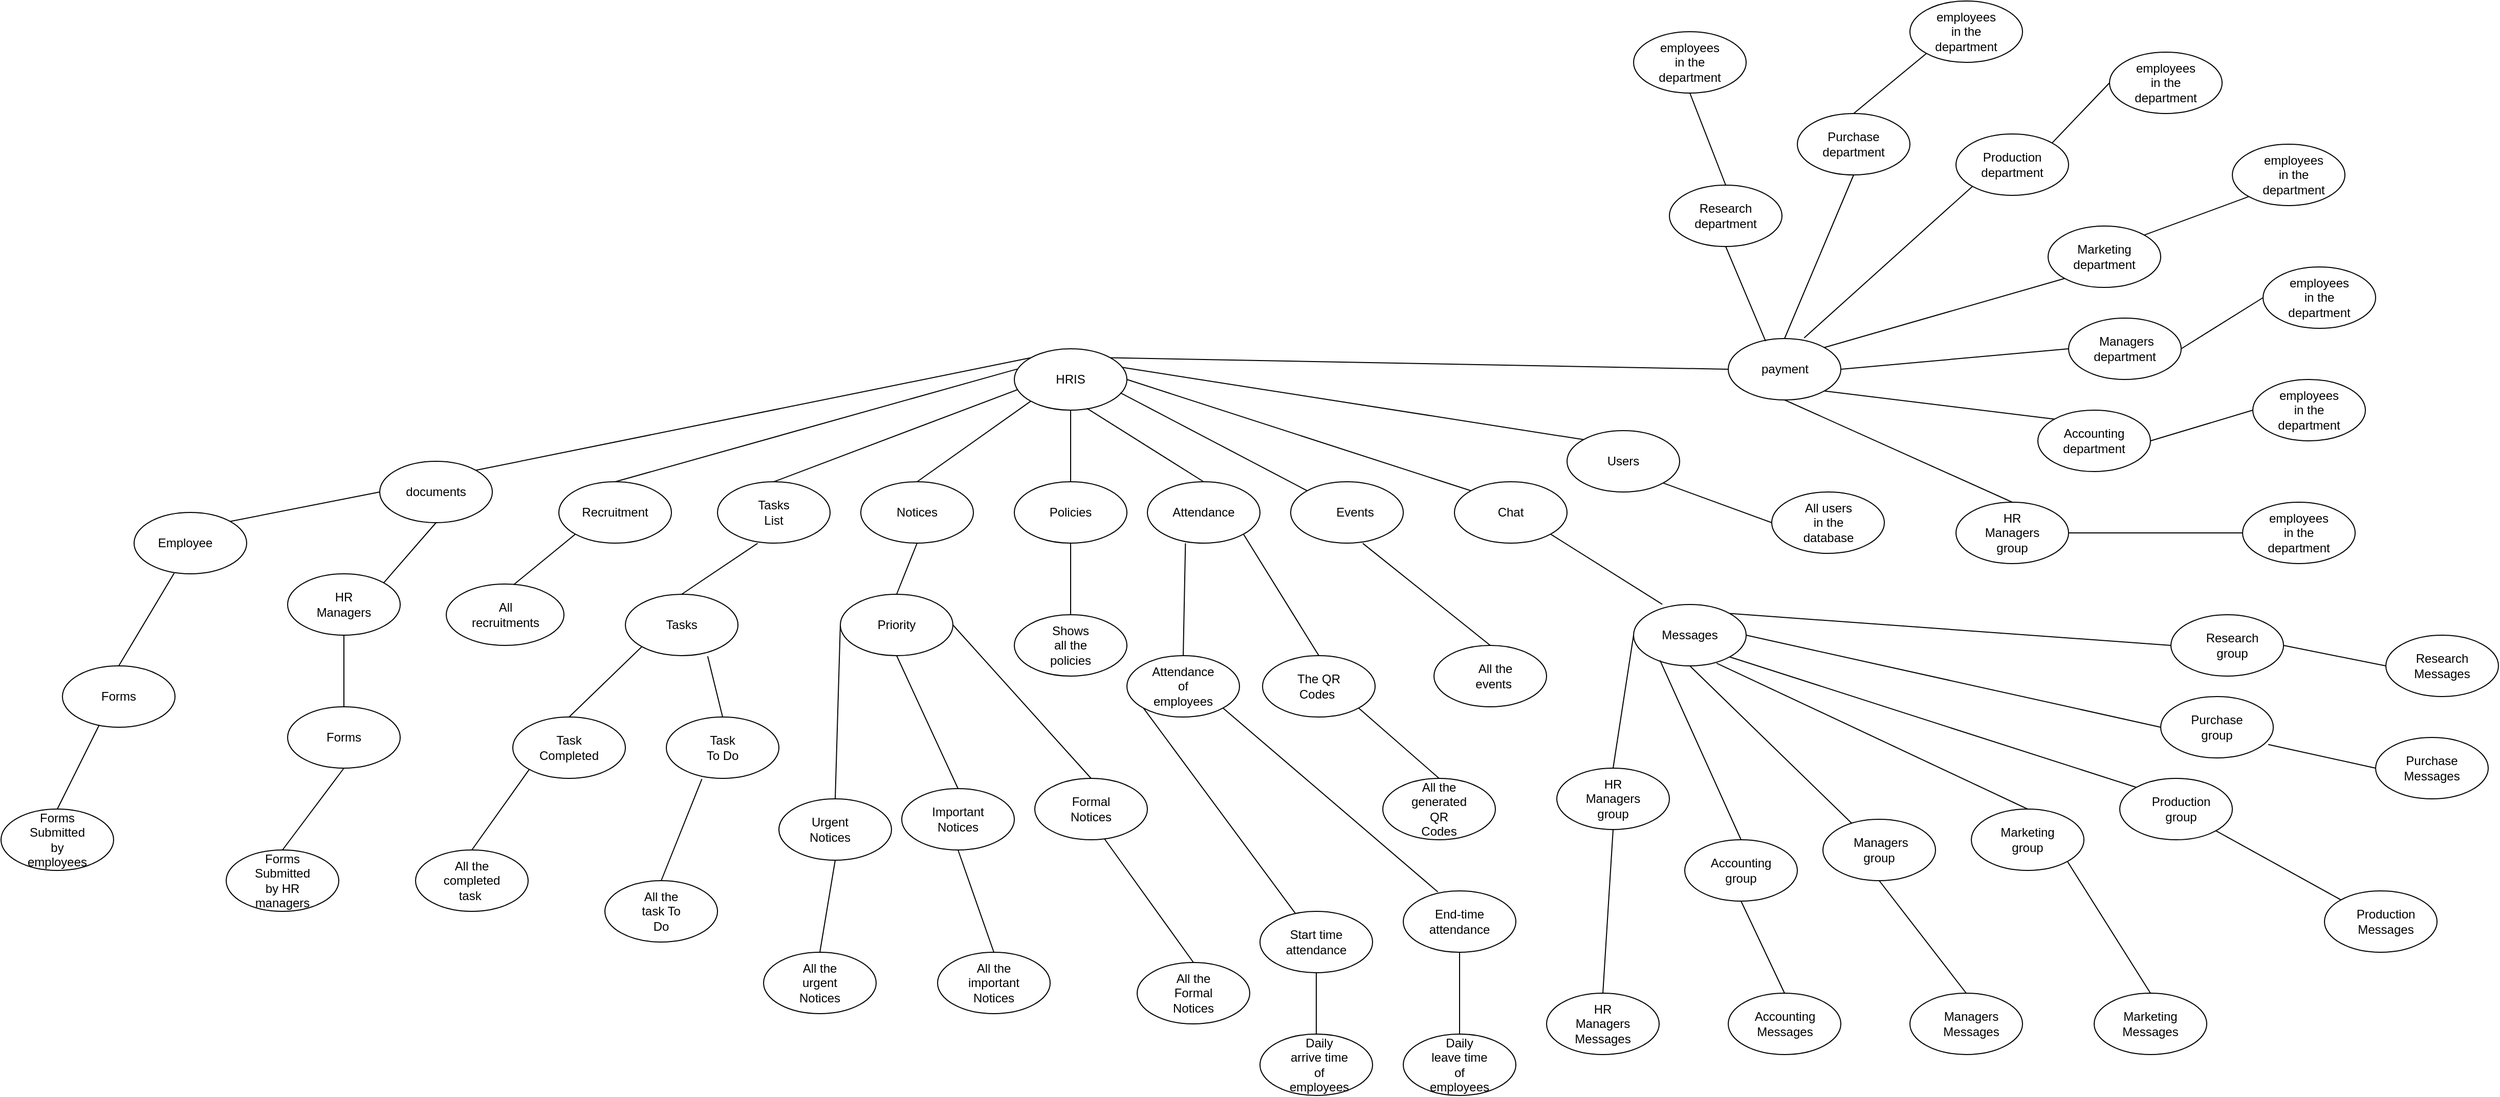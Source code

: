 <mxfile version="13.7.9" type="device"><diagram id="rsgeZepwSjKkVoMUc9hK" name="Page-1"><mxGraphModel dx="1874" dy="1692" grid="1" gridSize="10" guides="1" tooltips="1" connect="1" arrows="1" fold="1" page="1" pageScale="1" pageWidth="850" pageHeight="1100" math="0" shadow="0"><root><mxCell id="0"/><mxCell id="1" parent="0"/><mxCell id="EsVmJe7e0vUF_AnFL-M--7" value="" style="ellipse;whiteSpace=wrap;html=1;" parent="1" vertex="1"><mxGeometry x="400" y="150" width="110" height="60" as="geometry"/></mxCell><mxCell id="EsVmJe7e0vUF_AnFL-M--9" value="HRIS" style="text;html=1;strokeColor=none;fillColor=none;align=center;verticalAlign=middle;whiteSpace=wrap;rounded=0;" parent="1" vertex="1"><mxGeometry x="435" y="170" width="40" height="20" as="geometry"/></mxCell><mxCell id="EsVmJe7e0vUF_AnFL-M--14" value="" style="ellipse;whiteSpace=wrap;html=1;" parent="1" vertex="1"><mxGeometry x="830" y="280" width="110" height="60" as="geometry"/></mxCell><mxCell id="EsVmJe7e0vUF_AnFL-M--16" value="" style="ellipse;whiteSpace=wrap;html=1;" parent="1" vertex="1"><mxGeometry x="530" y="280" width="110" height="60" as="geometry"/></mxCell><mxCell id="EsVmJe7e0vUF_AnFL-M--18" value="" style="ellipse;whiteSpace=wrap;html=1;" parent="1" vertex="1"><mxGeometry x="-220" y="260" width="110" height="60" as="geometry"/></mxCell><mxCell id="EsVmJe7e0vUF_AnFL-M--22" value="Attendance" style="text;html=1;strokeColor=none;fillColor=none;align=center;verticalAlign=middle;whiteSpace=wrap;rounded=0;" parent="1" vertex="1"><mxGeometry x="565" y="300" width="40" height="20" as="geometry"/></mxCell><mxCell id="EsVmJe7e0vUF_AnFL-M--23" value="Chat" style="text;html=1;strokeColor=none;fillColor=none;align=center;verticalAlign=middle;whiteSpace=wrap;rounded=0;" parent="1" vertex="1"><mxGeometry x="865" y="300" width="40" height="20" as="geometry"/></mxCell><mxCell id="EsVmJe7e0vUF_AnFL-M--28" value="" style="ellipse;whiteSpace=wrap;html=1;" parent="1" vertex="1"><mxGeometry x="400" y="280" width="110" height="60" as="geometry"/></mxCell><mxCell id="EsVmJe7e0vUF_AnFL-M--29" value="Policies" style="text;html=1;strokeColor=none;fillColor=none;align=center;verticalAlign=middle;whiteSpace=wrap;rounded=0;" parent="1" vertex="1"><mxGeometry x="435" y="300" width="40" height="20" as="geometry"/></mxCell><mxCell id="EsVmJe7e0vUF_AnFL-M--30" value="" style="ellipse;whiteSpace=wrap;html=1;" parent="1" vertex="1"><mxGeometry x="670" y="280" width="110" height="60" as="geometry"/></mxCell><mxCell id="EsVmJe7e0vUF_AnFL-M--31" value="Events" style="text;html=1;strokeColor=none;fillColor=none;align=center;verticalAlign=middle;whiteSpace=wrap;rounded=0;" parent="1" vertex="1"><mxGeometry x="712.5" y="300" width="40" height="20" as="geometry"/></mxCell><mxCell id="EsVmJe7e0vUF_AnFL-M--32" value="documents" style="text;html=1;strokeColor=none;fillColor=none;align=center;verticalAlign=middle;whiteSpace=wrap;rounded=0;" parent="1" vertex="1"><mxGeometry x="-185" y="280" width="40" height="20" as="geometry"/></mxCell><mxCell id="QZHD8Jw0UWU2HRu79fLZ-4" value="" style="endArrow=none;html=1;entryX=0;entryY=0;entryDx=0;entryDy=0;exitX=1;exitY=0;exitDx=0;exitDy=0;" parent="1" source="EsVmJe7e0vUF_AnFL-M--18" target="EsVmJe7e0vUF_AnFL-M--7" edge="1"><mxGeometry width="50" height="50" relative="1" as="geometry"><mxPoint x="110" y="240" as="sourcePoint"/><mxPoint x="240" y="190" as="targetPoint"/></mxGeometry></mxCell><mxCell id="QZHD8Jw0UWU2HRu79fLZ-5" value="" style="endArrow=none;html=1;entryX=0.5;entryY=1;entryDx=0;entryDy=0;exitX=0.5;exitY=0;exitDx=0;exitDy=0;" parent="1" source="EsVmJe7e0vUF_AnFL-M--28" target="EsVmJe7e0vUF_AnFL-M--7" edge="1"><mxGeometry width="50" height="50" relative="1" as="geometry"><mxPoint x="68.4" y="288.62" as="sourcePoint"/><mxPoint x="410" y="190" as="targetPoint"/></mxGeometry></mxCell><mxCell id="QZHD8Jw0UWU2HRu79fLZ-7" value="" style="endArrow=none;html=1;exitX=0.5;exitY=0;exitDx=0;exitDy=0;entryX=0.644;entryY=0.97;entryDx=0;entryDy=0;entryPerimeter=0;" parent="1" source="EsVmJe7e0vUF_AnFL-M--16" target="EsVmJe7e0vUF_AnFL-M--7" edge="1"><mxGeometry width="50" height="50" relative="1" as="geometry"><mxPoint x="455" y="279" as="sourcePoint"/><mxPoint x="488" y="200" as="targetPoint"/></mxGeometry></mxCell><mxCell id="QZHD8Jw0UWU2HRu79fLZ-8" value="" style="endArrow=none;html=1;entryX=1;entryY=0.5;entryDx=0;entryDy=0;exitX=0;exitY=0;exitDx=0;exitDy=0;" parent="1" source="EsVmJe7e0vUF_AnFL-M--14" target="EsVmJe7e0vUF_AnFL-M--7" edge="1"><mxGeometry width="50" height="50" relative="1" as="geometry"><mxPoint x="465" y="289" as="sourcePoint"/><mxPoint x="465" y="220" as="targetPoint"/></mxGeometry></mxCell><mxCell id="QZHD8Jw0UWU2HRu79fLZ-10" value="" style="endArrow=none;html=1;entryX=0.942;entryY=0.717;entryDx=0;entryDy=0;exitX=0;exitY=0;exitDx=0;exitDy=0;entryPerimeter=0;" parent="1" source="EsVmJe7e0vUF_AnFL-M--30" target="EsVmJe7e0vUF_AnFL-M--7" edge="1"><mxGeometry width="50" height="50" relative="1" as="geometry"><mxPoint x="750" y="250" as="sourcePoint"/><mxPoint x="520" y="190" as="targetPoint"/></mxGeometry></mxCell><mxCell id="QZHD8Jw0UWU2HRu79fLZ-12" value="" style="ellipse;whiteSpace=wrap;html=1;" parent="1" vertex="1"><mxGeometry x="1005" y="400" width="110" height="60" as="geometry"/></mxCell><mxCell id="QZHD8Jw0UWU2HRu79fLZ-13" value="Messages" style="text;html=1;strokeColor=none;fillColor=none;align=center;verticalAlign=middle;whiteSpace=wrap;rounded=0;" parent="1" vertex="1"><mxGeometry x="1040" y="420" width="40" height="20" as="geometry"/></mxCell><mxCell id="QZHD8Jw0UWU2HRu79fLZ-14" value="" style="ellipse;whiteSpace=wrap;html=1;" parent="1" vertex="1"><mxGeometry x="1055" y="630" width="110" height="60" as="geometry"/></mxCell><mxCell id="QZHD8Jw0UWU2HRu79fLZ-15" value="" style="ellipse;whiteSpace=wrap;html=1;" parent="1" vertex="1"><mxGeometry x="1190" y="610" width="110" height="60" as="geometry"/></mxCell><mxCell id="QZHD8Jw0UWU2HRu79fLZ-16" value="" style="ellipse;whiteSpace=wrap;html=1;" parent="1" vertex="1"><mxGeometry x="1480" y="570" width="110" height="60" as="geometry"/></mxCell><mxCell id="QZHD8Jw0UWU2HRu79fLZ-18" value="" style="endArrow=none;html=1;entryX=1;entryY=1;entryDx=0;entryDy=0;exitX=0.255;exitY=-0.003;exitDx=0;exitDy=0;exitPerimeter=0;" parent="1" source="QZHD8Jw0UWU2HRu79fLZ-12" target="EsVmJe7e0vUF_AnFL-M--14" edge="1"><mxGeometry width="50" height="50" relative="1" as="geometry"><mxPoint x="660" y="440" as="sourcePoint"/><mxPoint x="710" y="390" as="targetPoint"/></mxGeometry></mxCell><mxCell id="QZHD8Jw0UWU2HRu79fLZ-19" value="" style="endArrow=none;html=1;entryX=1;entryY=1;entryDx=0;entryDy=0;exitX=0;exitY=0;exitDx=0;exitDy=0;" parent="1" source="QZHD8Jw0UWU2HRu79fLZ-16" target="QZHD8Jw0UWU2HRu79fLZ-12" edge="1"><mxGeometry width="50" height="50" relative="1" as="geometry"><mxPoint x="1355" y="610" as="sourcePoint"/><mxPoint x="1215" y="390" as="targetPoint"/></mxGeometry></mxCell><mxCell id="QZHD8Jw0UWU2HRu79fLZ-20" value="" style="endArrow=none;html=1;entryX=0.5;entryY=1;entryDx=0;entryDy=0;" parent="1" source="QZHD8Jw0UWU2HRu79fLZ-15" target="QZHD8Jw0UWU2HRu79fLZ-12" edge="1"><mxGeometry width="50" height="50" relative="1" as="geometry"><mxPoint x="1325" y="550" as="sourcePoint"/><mxPoint x="1253.891" y="491.213" as="targetPoint"/></mxGeometry></mxCell><mxCell id="QZHD8Jw0UWU2HRu79fLZ-21" value="" style="endArrow=none;html=1;exitX=0.5;exitY=0;exitDx=0;exitDy=0;entryX=0.235;entryY=0.912;entryDx=0;entryDy=0;entryPerimeter=0;" parent="1" source="QZHD8Jw0UWU2HRu79fLZ-14" target="QZHD8Jw0UWU2HRu79fLZ-12" edge="1"><mxGeometry width="50" height="50" relative="1" as="geometry"><mxPoint x="585" y="510" as="sourcePoint"/><mxPoint x="595" y="460" as="targetPoint"/></mxGeometry></mxCell><mxCell id="QZHD8Jw0UWU2HRu79fLZ-22" value="Accounting group" style="text;html=1;strokeColor=none;fillColor=none;align=center;verticalAlign=middle;whiteSpace=wrap;rounded=0;" parent="1" vertex="1"><mxGeometry x="1090" y="650" width="40" height="20" as="geometry"/></mxCell><mxCell id="QZHD8Jw0UWU2HRu79fLZ-23" value="&amp;nbsp;Managers group" style="text;html=1;strokeColor=none;fillColor=none;align=center;verticalAlign=middle;whiteSpace=wrap;rounded=0;" parent="1" vertex="1"><mxGeometry x="1225" y="630" width="40" height="20" as="geometry"/></mxCell><mxCell id="QZHD8Jw0UWU2HRu79fLZ-24" value="Production group" style="text;html=1;strokeColor=none;fillColor=none;align=center;verticalAlign=middle;whiteSpace=wrap;rounded=0;" parent="1" vertex="1"><mxGeometry x="1520" y="590" width="40" height="20" as="geometry"/></mxCell><mxCell id="QZHD8Jw0UWU2HRu79fLZ-26" value="" style="ellipse;whiteSpace=wrap;html=1;" parent="1" vertex="1"><mxGeometry x="1520" y="490" width="110" height="60" as="geometry"/></mxCell><mxCell id="QZHD8Jw0UWU2HRu79fLZ-27" value="" style="ellipse;whiteSpace=wrap;html=1;" parent="1" vertex="1"><mxGeometry x="1530" y="410" width="110" height="60" as="geometry"/></mxCell><mxCell id="QZHD8Jw0UWU2HRu79fLZ-28" value="" style="endArrow=none;html=1;entryX=1;entryY=0;entryDx=0;entryDy=0;exitX=0;exitY=0.5;exitDx=0;exitDy=0;" parent="1" source="QZHD8Jw0UWU2HRu79fLZ-27" target="QZHD8Jw0UWU2HRu79fLZ-12" edge="1"><mxGeometry width="50" height="50" relative="1" as="geometry"><mxPoint x="1365" y="620" as="sourcePoint"/><mxPoint x="1253.891" y="491.213" as="targetPoint"/></mxGeometry></mxCell><mxCell id="QZHD8Jw0UWU2HRu79fLZ-29" value="" style="endArrow=none;html=1;entryX=1;entryY=0.5;entryDx=0;entryDy=0;exitX=0;exitY=0.5;exitDx=0;exitDy=0;" parent="1" source="QZHD8Jw0UWU2HRu79fLZ-26" target="QZHD8Jw0UWU2HRu79fLZ-12" edge="1"><mxGeometry width="50" height="50" relative="1" as="geometry"><mxPoint x="1450" y="530" as="sourcePoint"/><mxPoint x="1270" y="470" as="targetPoint"/></mxGeometry></mxCell><mxCell id="QZHD8Jw0UWU2HRu79fLZ-30" value="" style="ellipse;whiteSpace=wrap;html=1;" parent="1" vertex="1"><mxGeometry x="1335" y="600" width="110" height="60" as="geometry"/></mxCell><mxCell id="QZHD8Jw0UWU2HRu79fLZ-31" value="" style="ellipse;whiteSpace=wrap;html=1;" parent="1" vertex="1"><mxGeometry x="930" y="560" width="110" height="60" as="geometry"/></mxCell><mxCell id="QZHD8Jw0UWU2HRu79fLZ-32" value="" style="endArrow=none;html=1;entryX=0;entryY=0.5;entryDx=0;entryDy=0;exitX=0.5;exitY=0;exitDx=0;exitDy=0;" parent="1" source="QZHD8Jw0UWU2HRu79fLZ-31" target="QZHD8Jw0UWU2HRu79fLZ-12" edge="1"><mxGeometry width="50" height="50" relative="1" as="geometry"><mxPoint x="1500" y="570" as="sourcePoint"/><mxPoint x="1253.891" y="491.213" as="targetPoint"/></mxGeometry></mxCell><mxCell id="QZHD8Jw0UWU2HRu79fLZ-33" value="" style="endArrow=none;html=1;entryX=0.738;entryY=0.957;entryDx=0;entryDy=0;exitX=0.5;exitY=0;exitDx=0;exitDy=0;entryPerimeter=0;" parent="1" source="QZHD8Jw0UWU2HRu79fLZ-30" target="QZHD8Jw0UWU2HRu79fLZ-12" edge="1"><mxGeometry width="50" height="50" relative="1" as="geometry"><mxPoint x="1510" y="580" as="sourcePoint"/><mxPoint x="1263.891" y="501.213" as="targetPoint"/></mxGeometry></mxCell><mxCell id="QZHD8Jw0UWU2HRu79fLZ-34" value="HR Managers group" style="text;html=1;strokeColor=none;fillColor=none;align=center;verticalAlign=middle;whiteSpace=wrap;rounded=0;" parent="1" vertex="1"><mxGeometry x="965" y="580" width="40" height="20" as="geometry"/></mxCell><mxCell id="QZHD8Jw0UWU2HRu79fLZ-35" value="Marketing group" style="text;html=1;strokeColor=none;fillColor=none;align=center;verticalAlign=middle;whiteSpace=wrap;rounded=0;" parent="1" vertex="1"><mxGeometry x="1370" y="620" width="40" height="20" as="geometry"/></mxCell><mxCell id="QZHD8Jw0UWU2HRu79fLZ-36" value="Purchase group" style="text;html=1;strokeColor=none;fillColor=none;align=center;verticalAlign=middle;whiteSpace=wrap;rounded=0;" parent="1" vertex="1"><mxGeometry x="1555" y="510" width="40" height="20" as="geometry"/></mxCell><mxCell id="QZHD8Jw0UWU2HRu79fLZ-37" value="Research group" style="text;html=1;strokeColor=none;fillColor=none;align=center;verticalAlign=middle;whiteSpace=wrap;rounded=0;" parent="1" vertex="1"><mxGeometry x="1570" y="430" width="40" height="20" as="geometry"/></mxCell><mxCell id="QZHD8Jw0UWU2HRu79fLZ-42" value="" style="ellipse;whiteSpace=wrap;html=1;" parent="1" vertex="1"><mxGeometry x="810" y="440" width="110" height="60" as="geometry"/></mxCell><mxCell id="QZHD8Jw0UWU2HRu79fLZ-43" value="" style="endArrow=none;html=1;entryX=0.64;entryY=1.003;entryDx=0;entryDy=0;exitX=0.5;exitY=0;exitDx=0;exitDy=0;entryPerimeter=0;" parent="1" source="QZHD8Jw0UWU2HRu79fLZ-42" target="EsVmJe7e0vUF_AnFL-M--30" edge="1"><mxGeometry width="50" height="50" relative="1" as="geometry"><mxPoint x="740" y="450" as="sourcePoint"/><mxPoint x="790" y="400" as="targetPoint"/></mxGeometry></mxCell><mxCell id="QZHD8Jw0UWU2HRu79fLZ-45" value="All the events&amp;nbsp;" style="text;html=1;strokeColor=none;fillColor=none;align=center;verticalAlign=middle;whiteSpace=wrap;rounded=0;" parent="1" vertex="1"><mxGeometry x="850" y="460" width="40" height="20" as="geometry"/></mxCell><mxCell id="QZHD8Jw0UWU2HRu79fLZ-46" value="" style="endArrow=none;html=1;entryX=1;entryY=1;entryDx=0;entryDy=0;exitX=0.5;exitY=0;exitDx=0;exitDy=0;" parent="1" source="QZHD8Jw0UWU2HRu79fLZ-48" target="EsVmJe7e0vUF_AnFL-M--16" edge="1"><mxGeometry width="50" height="50" relative="1" as="geometry"><mxPoint x="690" y="440" as="sourcePoint"/><mxPoint x="710" y="430" as="targetPoint"/></mxGeometry></mxCell><mxCell id="QZHD8Jw0UWU2HRu79fLZ-48" value="" style="ellipse;whiteSpace=wrap;html=1;" parent="1" vertex="1"><mxGeometry x="642.5" y="450" width="110" height="60" as="geometry"/></mxCell><mxCell id="QZHD8Jw0UWU2HRu79fLZ-49" value="" style="ellipse;whiteSpace=wrap;html=1;fontStyle=1" parent="1" vertex="1"><mxGeometry x="510" y="450" width="110" height="60" as="geometry"/></mxCell><mxCell id="QZHD8Jw0UWU2HRu79fLZ-50" value="" style="endArrow=none;html=1;entryX=0.338;entryY=1.003;entryDx=0;entryDy=0;exitX=0.5;exitY=0;exitDx=0;exitDy=0;entryPerimeter=0;" parent="1" source="QZHD8Jw0UWU2HRu79fLZ-49" target="EsVmJe7e0vUF_AnFL-M--16" edge="1"><mxGeometry width="50" height="50" relative="1" as="geometry"><mxPoint x="795" y="460" as="sourcePoint"/><mxPoint x="693.891" y="341.213" as="targetPoint"/></mxGeometry></mxCell><mxCell id="QZHD8Jw0UWU2HRu79fLZ-51" value="The QR Codes&amp;nbsp;" style="text;html=1;strokeColor=none;fillColor=none;align=center;verticalAlign=middle;whiteSpace=wrap;rounded=0;" parent="1" vertex="1"><mxGeometry x="665" y="470" width="65" height="20" as="geometry"/></mxCell><mxCell id="QZHD8Jw0UWU2HRu79fLZ-53" value="Attendance of employees" style="text;html=1;strokeColor=none;fillColor=none;align=center;verticalAlign=middle;whiteSpace=wrap;rounded=0;" parent="1" vertex="1"><mxGeometry x="545" y="470" width="40" height="20" as="geometry"/></mxCell><mxCell id="QZHD8Jw0UWU2HRu79fLZ-54" value="" style="endArrow=none;html=1;entryX=0.5;entryY=1;entryDx=0;entryDy=0;exitX=0.5;exitY=0;exitDx=0;exitDy=0;" parent="1" source="QZHD8Jw0UWU2HRu79fLZ-55" target="EsVmJe7e0vUF_AnFL-M--28" edge="1"><mxGeometry width="50" height="50" relative="1" as="geometry"><mxPoint x="455" y="400" as="sourcePoint"/><mxPoint x="490" y="410" as="targetPoint"/></mxGeometry></mxCell><mxCell id="QZHD8Jw0UWU2HRu79fLZ-55" value="" style="ellipse;whiteSpace=wrap;html=1;fontStyle=1" parent="1" vertex="1"><mxGeometry x="400" y="410" width="110" height="60" as="geometry"/></mxCell><mxCell id="QZHD8Jw0UWU2HRu79fLZ-56" value="Shows all the policies" style="text;html=1;strokeColor=none;fillColor=none;align=center;verticalAlign=middle;whiteSpace=wrap;rounded=0;" parent="1" vertex="1"><mxGeometry x="435" y="430" width="40" height="20" as="geometry"/></mxCell><mxCell id="QZHD8Jw0UWU2HRu79fLZ-57" value="" style="ellipse;whiteSpace=wrap;html=1;" parent="1" vertex="1"><mxGeometry x="250" y="280" width="110" height="60" as="geometry"/></mxCell><mxCell id="QZHD8Jw0UWU2HRu79fLZ-58" value="" style="endArrow=none;html=1;entryX=0;entryY=1;entryDx=0;entryDy=0;exitX=0.5;exitY=0;exitDx=0;exitDy=0;" parent="1" source="QZHD8Jw0UWU2HRu79fLZ-57" target="EsVmJe7e0vUF_AnFL-M--7" edge="1"><mxGeometry width="50" height="50" relative="1" as="geometry"><mxPoint x="300" y="290" as="sourcePoint"/><mxPoint x="350" y="240" as="targetPoint"/></mxGeometry></mxCell><mxCell id="QZHD8Jw0UWU2HRu79fLZ-59" value="Notices" style="text;html=1;strokeColor=none;fillColor=none;align=center;verticalAlign=middle;whiteSpace=wrap;rounded=0;" parent="1" vertex="1"><mxGeometry x="285" y="300" width="40" height="20" as="geometry"/></mxCell><mxCell id="QZHD8Jw0UWU2HRu79fLZ-60" value="" style="ellipse;whiteSpace=wrap;html=1;" parent="1" vertex="1"><mxGeometry x="420" y="570" width="110" height="60" as="geometry"/></mxCell><mxCell id="QZHD8Jw0UWU2HRu79fLZ-61" value="" style="ellipse;whiteSpace=wrap;html=1;" parent="1" vertex="1"><mxGeometry x="170" y="590" width="110" height="60" as="geometry"/></mxCell><mxCell id="QZHD8Jw0UWU2HRu79fLZ-62" value="" style="ellipse;whiteSpace=wrap;html=1;" parent="1" vertex="1"><mxGeometry x="290" y="580" width="110" height="60" as="geometry"/></mxCell><mxCell id="QZHD8Jw0UWU2HRu79fLZ-63" value="" style="endArrow=none;html=1;exitX=0.5;exitY=0;exitDx=0;exitDy=0;entryX=1;entryY=0.5;entryDx=0;entryDy=0;" parent="1" source="QZHD8Jw0UWU2HRu79fLZ-60" target="QZHD8Jw0UWU2HRu79fLZ-70" edge="1"><mxGeometry width="50" height="50" relative="1" as="geometry"><mxPoint x="200" y="470" as="sourcePoint"/><mxPoint x="370" y="430" as="targetPoint"/></mxGeometry></mxCell><mxCell id="QZHD8Jw0UWU2HRu79fLZ-64" value="" style="endArrow=none;html=1;exitX=0.5;exitY=0;exitDx=0;exitDy=0;entryX=0.5;entryY=1;entryDx=0;entryDy=0;" parent="1" source="QZHD8Jw0UWU2HRu79fLZ-62" target="QZHD8Jw0UWU2HRu79fLZ-70" edge="1"><mxGeometry width="50" height="50" relative="1" as="geometry"><mxPoint x="395" y="500" as="sourcePoint"/><mxPoint x="290" y="460" as="targetPoint"/></mxGeometry></mxCell><mxCell id="QZHD8Jw0UWU2HRu79fLZ-65" value="" style="endArrow=none;html=1;exitX=0.5;exitY=0;exitDx=0;exitDy=0;entryX=0;entryY=0.5;entryDx=0;entryDy=0;" parent="1" source="QZHD8Jw0UWU2HRu79fLZ-61" target="QZHD8Jw0UWU2HRu79fLZ-70" edge="1"><mxGeometry width="50" height="50" relative="1" as="geometry"><mxPoint x="255" y="500" as="sourcePoint"/><mxPoint x="200" y="430" as="targetPoint"/></mxGeometry></mxCell><mxCell id="QZHD8Jw0UWU2HRu79fLZ-66" value="Urgent Notices" style="text;html=1;strokeColor=none;fillColor=none;align=center;verticalAlign=middle;whiteSpace=wrap;rounded=0;" parent="1" vertex="1"><mxGeometry x="200" y="610" width="40" height="20" as="geometry"/></mxCell><mxCell id="QZHD8Jw0UWU2HRu79fLZ-67" value="Important Notices" style="text;html=1;strokeColor=none;fillColor=none;align=center;verticalAlign=middle;whiteSpace=wrap;rounded=0;" parent="1" vertex="1"><mxGeometry x="325" y="600" width="40" height="20" as="geometry"/></mxCell><mxCell id="QZHD8Jw0UWU2HRu79fLZ-68" value="Formal&lt;br&gt;Notices" style="text;html=1;strokeColor=none;fillColor=none;align=center;verticalAlign=middle;whiteSpace=wrap;rounded=0;" parent="1" vertex="1"><mxGeometry x="455" y="590" width="40" height="20" as="geometry"/></mxCell><mxCell id="QZHD8Jw0UWU2HRu79fLZ-69" value="" style="endArrow=none;html=1;entryX=0.5;entryY=1;entryDx=0;entryDy=0;exitX=0.5;exitY=0;exitDx=0;exitDy=0;" parent="1" source="QZHD8Jw0UWU2HRu79fLZ-70" target="QZHD8Jw0UWU2HRu79fLZ-57" edge="1"><mxGeometry width="50" height="50" relative="1" as="geometry"><mxPoint x="270" y="390" as="sourcePoint"/><mxPoint x="280" y="370" as="targetPoint"/></mxGeometry></mxCell><mxCell id="QZHD8Jw0UWU2HRu79fLZ-70" value="" style="ellipse;whiteSpace=wrap;html=1;" parent="1" vertex="1"><mxGeometry x="230" y="390" width="110" height="60" as="geometry"/></mxCell><mxCell id="QZHD8Jw0UWU2HRu79fLZ-71" value="Priority" style="text;html=1;strokeColor=none;fillColor=none;align=center;verticalAlign=middle;whiteSpace=wrap;rounded=0;" parent="1" vertex="1"><mxGeometry x="265" y="410" width="40" height="20" as="geometry"/></mxCell><mxCell id="QZHD8Jw0UWU2HRu79fLZ-72" value="" style="ellipse;whiteSpace=wrap;html=1;" parent="1" vertex="1"><mxGeometry x="110" y="280" width="110" height="60" as="geometry"/></mxCell><mxCell id="QZHD8Jw0UWU2HRu79fLZ-73" value="" style="endArrow=none;html=1;exitX=0.5;exitY=0;exitDx=0;exitDy=0;entryX=0.033;entryY=0.663;entryDx=0;entryDy=0;entryPerimeter=0;" parent="1" source="QZHD8Jw0UWU2HRu79fLZ-72" target="EsVmJe7e0vUF_AnFL-M--7" edge="1"><mxGeometry width="50" height="50" relative="1" as="geometry"><mxPoint x="180" y="290" as="sourcePoint"/><mxPoint x="400" y="200" as="targetPoint"/></mxGeometry></mxCell><mxCell id="QZHD8Jw0UWU2HRu79fLZ-74" value="Tasks List" style="text;html=1;strokeColor=none;fillColor=none;align=center;verticalAlign=middle;whiteSpace=wrap;rounded=0;" parent="1" vertex="1"><mxGeometry x="145" y="300" width="40" height="20" as="geometry"/></mxCell><mxCell id="QZHD8Jw0UWU2HRu79fLZ-75" value="" style="ellipse;whiteSpace=wrap;html=1;" parent="1" vertex="1"><mxGeometry x="20" y="390" width="110" height="60" as="geometry"/></mxCell><mxCell id="QZHD8Jw0UWU2HRu79fLZ-76" value="Tasks" style="text;html=1;strokeColor=none;fillColor=none;align=center;verticalAlign=middle;whiteSpace=wrap;rounded=0;" parent="1" vertex="1"><mxGeometry x="55" y="410" width="40" height="20" as="geometry"/></mxCell><mxCell id="QZHD8Jw0UWU2HRu79fLZ-77" value="" style="ellipse;whiteSpace=wrap;html=1;" parent="1" vertex="1"><mxGeometry x="-90" y="510" width="110" height="60" as="geometry"/></mxCell><mxCell id="QZHD8Jw0UWU2HRu79fLZ-78" value="" style="ellipse;whiteSpace=wrap;html=1;" parent="1" vertex="1"><mxGeometry x="60" y="510" width="110" height="60" as="geometry"/></mxCell><mxCell id="QZHD8Jw0UWU2HRu79fLZ-79" value="Task To Do" style="text;html=1;strokeColor=none;fillColor=none;align=center;verticalAlign=middle;whiteSpace=wrap;rounded=0;" parent="1" vertex="1"><mxGeometry x="95" y="530" width="40" height="20" as="geometry"/></mxCell><mxCell id="QZHD8Jw0UWU2HRu79fLZ-80" value="Task Completed" style="text;html=1;strokeColor=none;fillColor=none;align=center;verticalAlign=middle;whiteSpace=wrap;rounded=0;" parent="1" vertex="1"><mxGeometry x="-55" y="530" width="40" height="20" as="geometry"/></mxCell><mxCell id="QZHD8Jw0UWU2HRu79fLZ-81" value="" style="endArrow=none;html=1;entryX=0.356;entryY=1.003;entryDx=0;entryDy=0;exitX=0.5;exitY=0;exitDx=0;exitDy=0;entryPerimeter=0;" parent="1" source="QZHD8Jw0UWU2HRu79fLZ-75" target="QZHD8Jw0UWU2HRu79fLZ-72" edge="1"><mxGeometry width="50" height="50" relative="1" as="geometry"><mxPoint x="-40" y="430" as="sourcePoint"/><mxPoint x="10" y="380" as="targetPoint"/></mxGeometry></mxCell><mxCell id="QZHD8Jw0UWU2HRu79fLZ-82" value="" style="endArrow=none;html=1;entryX=0;entryY=1;entryDx=0;entryDy=0;exitX=0.5;exitY=0;exitDx=0;exitDy=0;" parent="1" source="QZHD8Jw0UWU2HRu79fLZ-77" target="QZHD8Jw0UWU2HRu79fLZ-75" edge="1"><mxGeometry width="50" height="50" relative="1" as="geometry"><mxPoint x="-60" y="510" as="sourcePoint"/><mxPoint x="-10" y="460" as="targetPoint"/></mxGeometry></mxCell><mxCell id="QZHD8Jw0UWU2HRu79fLZ-83" value="" style="endArrow=none;html=1;entryX=0.731;entryY=1.01;entryDx=0;entryDy=0;exitX=0.5;exitY=0;exitDx=0;exitDy=0;entryPerimeter=0;" parent="1" source="QZHD8Jw0UWU2HRu79fLZ-78" target="QZHD8Jw0UWU2HRu79fLZ-75" edge="1"><mxGeometry width="50" height="50" relative="1" as="geometry"><mxPoint x="30" y="530" as="sourcePoint"/><mxPoint x="80" y="480" as="targetPoint"/></mxGeometry></mxCell><mxCell id="QZHD8Jw0UWU2HRu79fLZ-84" value="" style="ellipse;whiteSpace=wrap;html=1;" parent="1" vertex="1"><mxGeometry x="-45" y="280" width="110" height="60" as="geometry"/></mxCell><mxCell id="QZHD8Jw0UWU2HRu79fLZ-85" value="Recruitment" style="text;html=1;strokeColor=none;fillColor=none;align=center;verticalAlign=middle;whiteSpace=wrap;rounded=0;" parent="1" vertex="1"><mxGeometry x="-10" y="300" width="40" height="20" as="geometry"/></mxCell><mxCell id="QZHD8Jw0UWU2HRu79fLZ-86" value="" style="endArrow=none;html=1;entryX=0.025;entryY=0.33;entryDx=0;entryDy=0;entryPerimeter=0;exitX=0.5;exitY=0;exitDx=0;exitDy=0;" parent="1" source="QZHD8Jw0UWU2HRu79fLZ-84" target="EsVmJe7e0vUF_AnFL-M--7" edge="1"><mxGeometry width="50" height="50" relative="1" as="geometry"><mxPoint x="50" y="280" as="sourcePoint"/><mxPoint x="100" y="240" as="targetPoint"/></mxGeometry></mxCell><mxCell id="QZHD8Jw0UWU2HRu79fLZ-88" value="" style="ellipse;whiteSpace=wrap;html=1;" parent="1" vertex="1"><mxGeometry x="-155" y="380" width="115" height="60" as="geometry"/></mxCell><mxCell id="QZHD8Jw0UWU2HRu79fLZ-89" value="" style="endArrow=none;html=1;entryX=0;entryY=1;entryDx=0;entryDy=0;exitX=0.573;exitY=0.01;exitDx=0;exitDy=0;exitPerimeter=0;" parent="1" source="QZHD8Jw0UWU2HRu79fLZ-88" target="QZHD8Jw0UWU2HRu79fLZ-84" edge="1"><mxGeometry width="50" height="50" relative="1" as="geometry"><mxPoint x="-150" y="400" as="sourcePoint"/><mxPoint x="-100" y="350" as="targetPoint"/></mxGeometry></mxCell><mxCell id="QZHD8Jw0UWU2HRu79fLZ-90" value="All recruitments" style="text;html=1;strokeColor=none;fillColor=none;align=center;verticalAlign=middle;whiteSpace=wrap;rounded=0;" parent="1" vertex="1"><mxGeometry x="-117.5" y="400" width="40" height="20" as="geometry"/></mxCell><mxCell id="QZHD8Jw0UWU2HRu79fLZ-91" value="" style="ellipse;whiteSpace=wrap;html=1;" parent="1" vertex="1"><mxGeometry x="940" y="230" width="110" height="60" as="geometry"/></mxCell><mxCell id="QZHD8Jw0UWU2HRu79fLZ-92" value="Users" style="text;html=1;strokeColor=none;fillColor=none;align=center;verticalAlign=middle;whiteSpace=wrap;rounded=0;" parent="1" vertex="1"><mxGeometry x="975" y="250" width="40" height="20" as="geometry"/></mxCell><mxCell id="QZHD8Jw0UWU2HRu79fLZ-93" value="" style="ellipse;whiteSpace=wrap;html=1;" parent="1" vertex="1"><mxGeometry x="1140" y="290" width="110" height="60" as="geometry"/></mxCell><mxCell id="QZHD8Jw0UWU2HRu79fLZ-94" value="All users in the database" style="text;html=1;strokeColor=none;fillColor=none;align=center;verticalAlign=middle;whiteSpace=wrap;rounded=0;" parent="1" vertex="1"><mxGeometry x="1172.5" y="310" width="45" height="20" as="geometry"/></mxCell><mxCell id="QZHD8Jw0UWU2HRu79fLZ-95" value="" style="endArrow=none;html=1;exitX=0;exitY=0;exitDx=0;exitDy=0;entryX=0.956;entryY=0.303;entryDx=0;entryDy=0;entryPerimeter=0;" parent="1" source="QZHD8Jw0UWU2HRu79fLZ-91" target="EsVmJe7e0vUF_AnFL-M--7" edge="1"><mxGeometry width="50" height="50" relative="1" as="geometry"><mxPoint x="760" y="200" as="sourcePoint"/><mxPoint x="810" y="150" as="targetPoint"/></mxGeometry></mxCell><mxCell id="QZHD8Jw0UWU2HRu79fLZ-96" value="" style="endArrow=none;html=1;exitX=0;exitY=0.5;exitDx=0;exitDy=0;entryX=1;entryY=1;entryDx=0;entryDy=0;" parent="1" source="QZHD8Jw0UWU2HRu79fLZ-93" target="QZHD8Jw0UWU2HRu79fLZ-91" edge="1"><mxGeometry width="50" height="50" relative="1" as="geometry"><mxPoint x="1010" y="220" as="sourcePoint"/><mxPoint x="820" y="160" as="targetPoint"/></mxGeometry></mxCell><mxCell id="QZHD8Jw0UWU2HRu79fLZ-100" value="" style="ellipse;whiteSpace=wrap;html=1;" parent="1" vertex="1"><mxGeometry x="1097.5" y="140" width="110" height="60" as="geometry"/></mxCell><mxCell id="QZHD8Jw0UWU2HRu79fLZ-101" value="payment" style="text;html=1;strokeColor=none;fillColor=none;align=center;verticalAlign=middle;whiteSpace=wrap;rounded=0;" parent="1" vertex="1"><mxGeometry x="1132.5" y="160" width="40" height="20" as="geometry"/></mxCell><mxCell id="QZHD8Jw0UWU2HRu79fLZ-102" value="" style="endArrow=none;html=1;entryX=0;entryY=0.5;entryDx=0;entryDy=0;exitX=1;exitY=0;exitDx=0;exitDy=0;" parent="1" source="EsVmJe7e0vUF_AnFL-M--7" target="QZHD8Jw0UWU2HRu79fLZ-100" edge="1"><mxGeometry width="50" height="50" relative="1" as="geometry"><mxPoint x="680" y="190" as="sourcePoint"/><mxPoint x="730" y="140" as="targetPoint"/></mxGeometry></mxCell><mxCell id="QZHD8Jw0UWU2HRu79fLZ-103" value="" style="ellipse;whiteSpace=wrap;html=1;" parent="1" vertex="1"><mxGeometry x="1430" y="120" width="110" height="60" as="geometry"/></mxCell><mxCell id="QZHD8Jw0UWU2HRu79fLZ-104" value="" style="ellipse;whiteSpace=wrap;html=1;" parent="1" vertex="1"><mxGeometry x="1410" y="30" width="110" height="60" as="geometry"/></mxCell><mxCell id="QZHD8Jw0UWU2HRu79fLZ-105" value="" style="ellipse;whiteSpace=wrap;html=1;" parent="1" vertex="1"><mxGeometry x="1320" y="300" width="110" height="60" as="geometry"/></mxCell><mxCell id="QZHD8Jw0UWU2HRu79fLZ-106" value="" style="ellipse;whiteSpace=wrap;html=1;" parent="1" vertex="1"><mxGeometry x="1040" y="-10" width="110" height="60" as="geometry"/></mxCell><mxCell id="QZHD8Jw0UWU2HRu79fLZ-107" value="" style="ellipse;whiteSpace=wrap;html=1;" parent="1" vertex="1"><mxGeometry x="1165" y="-80" width="110" height="60" as="geometry"/></mxCell><mxCell id="QZHD8Jw0UWU2HRu79fLZ-108" value="" style="ellipse;whiteSpace=wrap;html=1;" parent="1" vertex="1"><mxGeometry x="1320" y="-60" width="110" height="60" as="geometry"/></mxCell><mxCell id="QZHD8Jw0UWU2HRu79fLZ-109" value="" style="ellipse;whiteSpace=wrap;html=1;" parent="1" vertex="1"><mxGeometry x="1400" y="210" width="110" height="60" as="geometry"/></mxCell><mxCell id="QZHD8Jw0UWU2HRu79fLZ-111" value="" style="endArrow=none;html=1;exitX=0.5;exitY=0;exitDx=0;exitDy=0;entryX=0.5;entryY=1;entryDx=0;entryDy=0;" parent="1" source="QZHD8Jw0UWU2HRu79fLZ-105" target="QZHD8Jw0UWU2HRu79fLZ-100" edge="1"><mxGeometry width="50" height="50" relative="1" as="geometry"><mxPoint x="1240" y="270" as="sourcePoint"/><mxPoint x="1290" y="220" as="targetPoint"/></mxGeometry></mxCell><mxCell id="QZHD8Jw0UWU2HRu79fLZ-112" value="" style="endArrow=none;html=1;exitX=0;exitY=0;exitDx=0;exitDy=0;entryX=1;entryY=1;entryDx=0;entryDy=0;" parent="1" source="QZHD8Jw0UWU2HRu79fLZ-109" target="QZHD8Jw0UWU2HRu79fLZ-100" edge="1"><mxGeometry width="50" height="50" relative="1" as="geometry"><mxPoint x="1385" y="310" as="sourcePoint"/><mxPoint x="1162.5" y="210" as="targetPoint"/></mxGeometry></mxCell><mxCell id="QZHD8Jw0UWU2HRu79fLZ-113" value="" style="endArrow=none;html=1;exitX=0;exitY=0.5;exitDx=0;exitDy=0;entryX=1;entryY=0.5;entryDx=0;entryDy=0;" parent="1" source="QZHD8Jw0UWU2HRu79fLZ-103" target="QZHD8Jw0UWU2HRu79fLZ-100" edge="1"><mxGeometry width="50" height="50" relative="1" as="geometry"><mxPoint x="1426.109" y="228.787" as="sourcePoint"/><mxPoint x="1201.391" y="201.213" as="targetPoint"/></mxGeometry></mxCell><mxCell id="QZHD8Jw0UWU2HRu79fLZ-114" value="" style="endArrow=none;html=1;exitX=0;exitY=1;exitDx=0;exitDy=0;entryX=1;entryY=0;entryDx=0;entryDy=0;" parent="1" source="QZHD8Jw0UWU2HRu79fLZ-104" target="QZHD8Jw0UWU2HRu79fLZ-100" edge="1"><mxGeometry width="50" height="50" relative="1" as="geometry"><mxPoint x="1440" y="160" as="sourcePoint"/><mxPoint x="1217.5" y="180" as="targetPoint"/></mxGeometry></mxCell><mxCell id="QZHD8Jw0UWU2HRu79fLZ-115" value="" style="endArrow=none;html=1;exitX=0;exitY=1;exitDx=0;exitDy=0;entryX=0.674;entryY=-0.01;entryDx=0;entryDy=0;entryPerimeter=0;" parent="1" source="QZHD8Jw0UWU2HRu79fLZ-108" target="QZHD8Jw0UWU2HRu79fLZ-100" edge="1"><mxGeometry width="50" height="50" relative="1" as="geometry"><mxPoint x="1450" y="170" as="sourcePoint"/><mxPoint x="1227.5" y="190" as="targetPoint"/></mxGeometry></mxCell><mxCell id="QZHD8Jw0UWU2HRu79fLZ-116" value="" style="endArrow=none;html=1;exitX=0.5;exitY=1;exitDx=0;exitDy=0;entryX=0.5;entryY=0;entryDx=0;entryDy=0;" parent="1" source="QZHD8Jw0UWU2HRu79fLZ-107" target="QZHD8Jw0UWU2HRu79fLZ-100" edge="1"><mxGeometry width="50" height="50" relative="1" as="geometry"><mxPoint x="1346.109" y="1.213" as="sourcePoint"/><mxPoint x="1181.64" y="149.4" as="targetPoint"/></mxGeometry></mxCell><mxCell id="QZHD8Jw0UWU2HRu79fLZ-117" value="" style="endArrow=none;html=1;exitX=0.5;exitY=1;exitDx=0;exitDy=0;entryX=0.332;entryY=0.043;entryDx=0;entryDy=0;entryPerimeter=0;" parent="1" source="QZHD8Jw0UWU2HRu79fLZ-106" target="QZHD8Jw0UWU2HRu79fLZ-100" edge="1"><mxGeometry width="50" height="50" relative="1" as="geometry"><mxPoint x="1356.109" y="11.213" as="sourcePoint"/><mxPoint x="1191.64" y="159.4" as="targetPoint"/></mxGeometry></mxCell><mxCell id="QZHD8Jw0UWU2HRu79fLZ-124" value="HR Managers group" style="text;html=1;strokeColor=none;fillColor=none;align=center;verticalAlign=middle;whiteSpace=wrap;rounded=0;" parent="1" vertex="1"><mxGeometry x="1355" y="320" width="40" height="20" as="geometry"/></mxCell><mxCell id="QZHD8Jw0UWU2HRu79fLZ-129" value="" style="ellipse;whiteSpace=wrap;html=1;" parent="1" vertex="1"><mxGeometry x="-310" y="370" width="110" height="60" as="geometry"/></mxCell><mxCell id="QZHD8Jw0UWU2HRu79fLZ-130" value="" style="ellipse;whiteSpace=wrap;html=1;" parent="1" vertex="1"><mxGeometry x="-460" y="310" width="110" height="60" as="geometry"/></mxCell><mxCell id="QZHD8Jw0UWU2HRu79fLZ-131" value="Employee" style="text;html=1;strokeColor=none;fillColor=none;align=center;verticalAlign=middle;whiteSpace=wrap;rounded=0;" parent="1" vertex="1"><mxGeometry x="-430" y="330" width="40" height="20" as="geometry"/></mxCell><mxCell id="QZHD8Jw0UWU2HRu79fLZ-132" value="HR Managers" style="text;html=1;strokeColor=none;fillColor=none;align=center;verticalAlign=middle;whiteSpace=wrap;rounded=0;" parent="1" vertex="1"><mxGeometry x="-275" y="390" width="40" height="20" as="geometry"/></mxCell><mxCell id="QZHD8Jw0UWU2HRu79fLZ-133" value="" style="endArrow=none;html=1;entryX=0;entryY=0.5;entryDx=0;entryDy=0;exitX=1;exitY=0;exitDx=0;exitDy=0;" parent="1" source="QZHD8Jw0UWU2HRu79fLZ-130" target="EsVmJe7e0vUF_AnFL-M--18" edge="1"><mxGeometry width="50" height="50" relative="1" as="geometry"><mxPoint x="-330" y="370" as="sourcePoint"/><mxPoint x="-280" y="320" as="targetPoint"/></mxGeometry></mxCell><mxCell id="QZHD8Jw0UWU2HRu79fLZ-134" value="" style="endArrow=none;html=1;entryX=0.5;entryY=1;entryDx=0;entryDy=0;exitX=1;exitY=0;exitDx=0;exitDy=0;" parent="1" source="QZHD8Jw0UWU2HRu79fLZ-129" target="EsVmJe7e0vUF_AnFL-M--18" edge="1"><mxGeometry width="50" height="50" relative="1" as="geometry"><mxPoint x="-290" y="300" as="sourcePoint"/><mxPoint x="-210" y="300" as="targetPoint"/></mxGeometry></mxCell><mxCell id="QZHD8Jw0UWU2HRu79fLZ-135" value="" style="ellipse;whiteSpace=wrap;html=1;" parent="1" vertex="1"><mxGeometry x="-310" y="500" width="110" height="60" as="geometry"/></mxCell><mxCell id="QZHD8Jw0UWU2HRu79fLZ-136" value="" style="endArrow=none;html=1;entryX=0.5;entryY=1;entryDx=0;entryDy=0;exitX=0.5;exitY=0;exitDx=0;exitDy=0;" parent="1" source="QZHD8Jw0UWU2HRu79fLZ-135" target="QZHD8Jw0UWU2HRu79fLZ-129" edge="1"><mxGeometry width="50" height="50" relative="1" as="geometry"><mxPoint x="-370" y="510" as="sourcePoint"/><mxPoint x="-320" y="460" as="targetPoint"/></mxGeometry></mxCell><mxCell id="QZHD8Jw0UWU2HRu79fLZ-137" value="" style="ellipse;whiteSpace=wrap;html=1;" parent="1" vertex="1"><mxGeometry x="-530" y="460" width="110" height="60" as="geometry"/></mxCell><mxCell id="QZHD8Jw0UWU2HRu79fLZ-138" value="" style="endArrow=none;html=1;entryX=0.356;entryY=0.99;entryDx=0;entryDy=0;exitX=0.5;exitY=0;exitDx=0;exitDy=0;entryPerimeter=0;" parent="1" source="QZHD8Jw0UWU2HRu79fLZ-137" target="QZHD8Jw0UWU2HRu79fLZ-130" edge="1"><mxGeometry width="50" height="50" relative="1" as="geometry"><mxPoint x="-540" y="450" as="sourcePoint"/><mxPoint x="-490" y="400" as="targetPoint"/></mxGeometry></mxCell><mxCell id="QZHD8Jw0UWU2HRu79fLZ-139" value="Forms" style="text;html=1;strokeColor=none;fillColor=none;align=center;verticalAlign=middle;whiteSpace=wrap;rounded=0;" parent="1" vertex="1"><mxGeometry x="-495" y="480" width="40" height="20" as="geometry"/></mxCell><mxCell id="QZHD8Jw0UWU2HRu79fLZ-140" value="Forms" style="text;html=1;strokeColor=none;fillColor=none;align=center;verticalAlign=middle;whiteSpace=wrap;rounded=0;" parent="1" vertex="1"><mxGeometry x="-275" y="520" width="40" height="20" as="geometry"/></mxCell><mxCell id="QZHD8Jw0UWU2HRu79fLZ-141" value="" style="ellipse;whiteSpace=wrap;html=1;" parent="1" vertex="1"><mxGeometry x="760" y="570" width="110" height="60" as="geometry"/></mxCell><mxCell id="QZHD8Jw0UWU2HRu79fLZ-142" value="" style="ellipse;whiteSpace=wrap;html=1;" parent="1" vertex="1"><mxGeometry x="780" y="680" width="110" height="60" as="geometry"/></mxCell><mxCell id="QZHD8Jw0UWU2HRu79fLZ-143" value="" style="endArrow=none;html=1;entryX=1;entryY=1;entryDx=0;entryDy=0;" parent="1" target="QZHD8Jw0UWU2HRu79fLZ-48" edge="1"><mxGeometry width="50" height="50" relative="1" as="geometry"><mxPoint x="815" y="570" as="sourcePoint"/><mxPoint x="750" y="620" as="targetPoint"/></mxGeometry></mxCell><mxCell id="QZHD8Jw0UWU2HRu79fLZ-144" value="" style="endArrow=none;html=1;entryX=1;entryY=1;entryDx=0;entryDy=0;exitX=0.307;exitY=0.017;exitDx=0;exitDy=0;exitPerimeter=0;" parent="1" source="QZHD8Jw0UWU2HRu79fLZ-142" target="QZHD8Jw0UWU2HRu79fLZ-49" edge="1"><mxGeometry width="50" height="50" relative="1" as="geometry"><mxPoint x="825" y="580" as="sourcePoint"/><mxPoint x="746.391" y="511.213" as="targetPoint"/></mxGeometry></mxCell><mxCell id="QZHD8Jw0UWU2HRu79fLZ-145" value="" style="endArrow=none;html=1;entryX=0.5;entryY=1;entryDx=0;entryDy=0;exitX=0.5;exitY=0;exitDx=0;exitDy=0;" parent="1" source="QZHD8Jw0UWU2HRu79fLZ-150" target="QZHD8Jw0UWU2HRu79fLZ-61" edge="1"><mxGeometry width="50" height="50" relative="1" as="geometry"><mxPoint x="340" y="720" as="sourcePoint"/><mxPoint x="261.391" y="651.213" as="targetPoint"/></mxGeometry></mxCell><mxCell id="QZHD8Jw0UWU2HRu79fLZ-146" value="" style="endArrow=none;html=1;entryX=0.5;entryY=1;entryDx=0;entryDy=0;exitX=0.5;exitY=0;exitDx=0;exitDy=0;" parent="1" source="QZHD8Jw0UWU2HRu79fLZ-149" target="QZHD8Jw0UWU2HRu79fLZ-62" edge="1"><mxGeometry width="50" height="50" relative="1" as="geometry"><mxPoint x="488.61" y="730" as="sourcePoint"/><mxPoint x="410.001" y="661.213" as="targetPoint"/></mxGeometry></mxCell><mxCell id="QZHD8Jw0UWU2HRu79fLZ-147" value="" style="endArrow=none;html=1;exitX=0.5;exitY=0;exitDx=0;exitDy=0;" parent="1" source="QZHD8Jw0UWU2HRu79fLZ-148" edge="1"><mxGeometry width="50" height="50" relative="1" as="geometry"><mxPoint x="530" y="720" as="sourcePoint"/><mxPoint x="488" y="629" as="targetPoint"/></mxGeometry></mxCell><mxCell id="QZHD8Jw0UWU2HRu79fLZ-148" value="" style="ellipse;whiteSpace=wrap;html=1;" parent="1" vertex="1"><mxGeometry x="520" y="750" width="110" height="60" as="geometry"/></mxCell><mxCell id="QZHD8Jw0UWU2HRu79fLZ-149" value="" style="ellipse;whiteSpace=wrap;html=1;" parent="1" vertex="1"><mxGeometry x="325" y="740" width="110" height="60" as="geometry"/></mxCell><mxCell id="QZHD8Jw0UWU2HRu79fLZ-150" value="" style="ellipse;whiteSpace=wrap;html=1;" parent="1" vertex="1"><mxGeometry x="155" y="740" width="110" height="60" as="geometry"/></mxCell><mxCell id="QZHD8Jw0UWU2HRu79fLZ-151" value="" style="ellipse;whiteSpace=wrap;html=1;" parent="1" vertex="1"><mxGeometry x="-590" y="600" width="110" height="60" as="geometry"/></mxCell><mxCell id="QZHD8Jw0UWU2HRu79fLZ-152" value="" style="ellipse;whiteSpace=wrap;html=1;" parent="1" vertex="1"><mxGeometry x="-370" y="640" width="110" height="60" as="geometry"/></mxCell><mxCell id="QZHD8Jw0UWU2HRu79fLZ-153" value="" style="ellipse;whiteSpace=wrap;html=1;" parent="1" vertex="1"><mxGeometry x="-185" y="640" width="110" height="60" as="geometry"/></mxCell><mxCell id="QZHD8Jw0UWU2HRu79fLZ-154" value="" style="ellipse;whiteSpace=wrap;html=1;" parent="1" vertex="1"><mxGeometry y="670" width="110" height="60" as="geometry"/></mxCell><mxCell id="QZHD8Jw0UWU2HRu79fLZ-155" value="" style="endArrow=none;html=1;entryX=0.5;entryY=1;entryDx=0;entryDy=0;exitX=0.5;exitY=0;exitDx=0;exitDy=0;" parent="1" source="QZHD8Jw0UWU2HRu79fLZ-152" target="QZHD8Jw0UWU2HRu79fLZ-135" edge="1"><mxGeometry width="50" height="50" relative="1" as="geometry"><mxPoint x="-470" y="700" as="sourcePoint"/><mxPoint x="-420" y="650" as="targetPoint"/></mxGeometry></mxCell><mxCell id="QZHD8Jw0UWU2HRu79fLZ-156" value="" style="endArrow=none;html=1;entryX=0.327;entryY=0.963;entryDx=0;entryDy=0;exitX=0.5;exitY=0;exitDx=0;exitDy=0;entryPerimeter=0;" parent="1" source="QZHD8Jw0UWU2HRu79fLZ-151" target="QZHD8Jw0UWU2HRu79fLZ-137" edge="1"><mxGeometry width="50" height="50" relative="1" as="geometry"><mxPoint x="-305" y="650" as="sourcePoint"/><mxPoint x="-245" y="570" as="targetPoint"/></mxGeometry></mxCell><mxCell id="QZHD8Jw0UWU2HRu79fLZ-157" value="" style="endArrow=none;html=1;entryX=0;entryY=1;entryDx=0;entryDy=0;exitX=0.5;exitY=0;exitDx=0;exitDy=0;" parent="1" source="QZHD8Jw0UWU2HRu79fLZ-153" target="QZHD8Jw0UWU2HRu79fLZ-77" edge="1"><mxGeometry width="50" height="50" relative="1" as="geometry"><mxPoint x="-305" y="650" as="sourcePoint"/><mxPoint x="-245" y="570" as="targetPoint"/></mxGeometry></mxCell><mxCell id="QZHD8Jw0UWU2HRu79fLZ-158" value="" style="endArrow=none;html=1;entryX=0.316;entryY=1.01;entryDx=0;entryDy=0;exitX=0.5;exitY=0;exitDx=0;exitDy=0;entryPerimeter=0;" parent="1" source="QZHD8Jw0UWU2HRu79fLZ-154" target="QZHD8Jw0UWU2HRu79fLZ-78" edge="1"><mxGeometry width="50" height="50" relative="1" as="geometry"><mxPoint x="30" y="655" as="sourcePoint"/><mxPoint x="95" y="585" as="targetPoint"/></mxGeometry></mxCell><mxCell id="QZHD8Jw0UWU2HRu79fLZ-160" value="" style="ellipse;whiteSpace=wrap;html=1;" parent="1" vertex="1"><mxGeometry x="1730" y="530" width="110" height="60" as="geometry"/></mxCell><mxCell id="QZHD8Jw0UWU2HRu79fLZ-161" value="" style="ellipse;whiteSpace=wrap;html=1;" parent="1" vertex="1"><mxGeometry x="1680" y="680" width="110" height="60" as="geometry"/></mxCell><mxCell id="QZHD8Jw0UWU2HRu79fLZ-162" value="" style="ellipse;whiteSpace=wrap;html=1;" parent="1" vertex="1"><mxGeometry x="1455" y="780" width="110" height="60" as="geometry"/></mxCell><mxCell id="QZHD8Jw0UWU2HRu79fLZ-163" value="" style="ellipse;whiteSpace=wrap;html=1;" parent="1" vertex="1"><mxGeometry x="1275" y="780" width="110" height="60" as="geometry"/></mxCell><mxCell id="QZHD8Jw0UWU2HRu79fLZ-164" value="" style="ellipse;whiteSpace=wrap;html=1;" parent="1" vertex="1"><mxGeometry x="1097.5" y="780" width="110" height="60" as="geometry"/></mxCell><mxCell id="QZHD8Jw0UWU2HRu79fLZ-165" value="" style="ellipse;whiteSpace=wrap;html=1;" parent="1" vertex="1"><mxGeometry x="920" y="780" width="110" height="60" as="geometry"/></mxCell><mxCell id="QZHD8Jw0UWU2HRu79fLZ-166" value="" style="ellipse;whiteSpace=wrap;html=1;" parent="1" vertex="1"><mxGeometry x="1740" y="430" width="110" height="60" as="geometry"/></mxCell><mxCell id="QZHD8Jw0UWU2HRu79fLZ-167" value="" style="endArrow=none;html=1;entryX=0.5;entryY=1;entryDx=0;entryDy=0;exitX=0.5;exitY=0;exitDx=0;exitDy=0;" parent="1" source="QZHD8Jw0UWU2HRu79fLZ-165" target="QZHD8Jw0UWU2HRu79fLZ-31" edge="1"><mxGeometry width="50" height="50" relative="1" as="geometry"><mxPoint x="1000" y="800" as="sourcePoint"/><mxPoint x="1050" y="750" as="targetPoint"/></mxGeometry></mxCell><mxCell id="QZHD8Jw0UWU2HRu79fLZ-168" value="" style="endArrow=none;html=1;entryX=1;entryY=0.5;entryDx=0;entryDy=0;exitX=0;exitY=0.5;exitDx=0;exitDy=0;" parent="1" source="QZHD8Jw0UWU2HRu79fLZ-166" target="QZHD8Jw0UWU2HRu79fLZ-27" edge="1"><mxGeometry width="50" height="50" relative="1" as="geometry"><mxPoint x="1075" y="810" as="sourcePoint"/><mxPoint x="1075" y="720" as="targetPoint"/></mxGeometry></mxCell><mxCell id="QZHD8Jw0UWU2HRu79fLZ-169" value="" style="endArrow=none;html=1;entryX=0.955;entryY=0.781;entryDx=0;entryDy=0;exitX=0;exitY=0.5;exitDx=0;exitDy=0;entryPerimeter=0;" parent="1" source="QZHD8Jw0UWU2HRu79fLZ-160" target="QZHD8Jw0UWU2HRu79fLZ-26" edge="1"><mxGeometry width="50" height="50" relative="1" as="geometry"><mxPoint x="1085" y="820" as="sourcePoint"/><mxPoint x="1085" y="730" as="targetPoint"/></mxGeometry></mxCell><mxCell id="QZHD8Jw0UWU2HRu79fLZ-170" value="" style="endArrow=none;html=1;entryX=1;entryY=1;entryDx=0;entryDy=0;exitX=0;exitY=0;exitDx=0;exitDy=0;" parent="1" source="QZHD8Jw0UWU2HRu79fLZ-161" target="QZHD8Jw0UWU2HRu79fLZ-16" edge="1"><mxGeometry width="50" height="50" relative="1" as="geometry"><mxPoint x="1095" y="830" as="sourcePoint"/><mxPoint x="1095" y="740" as="targetPoint"/></mxGeometry></mxCell><mxCell id="QZHD8Jw0UWU2HRu79fLZ-171" value="" style="endArrow=none;html=1;entryX=1;entryY=1;entryDx=0;entryDy=0;exitX=0.5;exitY=0;exitDx=0;exitDy=0;" parent="1" source="QZHD8Jw0UWU2HRu79fLZ-162" target="QZHD8Jw0UWU2HRu79fLZ-30" edge="1"><mxGeometry width="50" height="50" relative="1" as="geometry"><mxPoint x="1105" y="840" as="sourcePoint"/><mxPoint x="1105" y="750" as="targetPoint"/></mxGeometry></mxCell><mxCell id="QZHD8Jw0UWU2HRu79fLZ-172" value="" style="endArrow=none;html=1;entryX=0.5;entryY=1;entryDx=0;entryDy=0;exitX=0.5;exitY=0;exitDx=0;exitDy=0;" parent="1" source="QZHD8Jw0UWU2HRu79fLZ-163" target="QZHD8Jw0UWU2HRu79fLZ-15" edge="1"><mxGeometry width="50" height="50" relative="1" as="geometry"><mxPoint x="1115" y="850" as="sourcePoint"/><mxPoint x="1115" y="760" as="targetPoint"/></mxGeometry></mxCell><mxCell id="QZHD8Jw0UWU2HRu79fLZ-173" value="" style="endArrow=none;html=1;entryX=0.5;entryY=1;entryDx=0;entryDy=0;exitX=0.5;exitY=0;exitDx=0;exitDy=0;" parent="1" source="QZHD8Jw0UWU2HRu79fLZ-164" target="QZHD8Jw0UWU2HRu79fLZ-14" edge="1"><mxGeometry width="50" height="50" relative="1" as="geometry"><mxPoint x="1125" y="860" as="sourcePoint"/><mxPoint x="1125" y="770" as="targetPoint"/></mxGeometry></mxCell><mxCell id="QZHD8Jw0UWU2HRu79fLZ-174" value="" style="ellipse;whiteSpace=wrap;html=1;" parent="1" vertex="1"><mxGeometry x="1600" y="300" width="110" height="60" as="geometry"/></mxCell><mxCell id="QZHD8Jw0UWU2HRu79fLZ-175" value="" style="ellipse;whiteSpace=wrap;html=1;" parent="1" vertex="1"><mxGeometry x="1005" y="-160" width="110" height="60" as="geometry"/></mxCell><mxCell id="QZHD8Jw0UWU2HRu79fLZ-176" value="" style="ellipse;whiteSpace=wrap;html=1;" parent="1" vertex="1"><mxGeometry x="1275" y="-190" width="110" height="60" as="geometry"/></mxCell><mxCell id="QZHD8Jw0UWU2HRu79fLZ-177" value="" style="ellipse;whiteSpace=wrap;html=1;" parent="1" vertex="1"><mxGeometry x="1470" y="-140" width="110" height="60" as="geometry"/></mxCell><mxCell id="QZHD8Jw0UWU2HRu79fLZ-178" value="" style="ellipse;whiteSpace=wrap;html=1;" parent="1" vertex="1"><mxGeometry x="1590" y="-50" width="110" height="60" as="geometry"/></mxCell><mxCell id="QZHD8Jw0UWU2HRu79fLZ-179" value="" style="ellipse;whiteSpace=wrap;html=1;" parent="1" vertex="1"><mxGeometry x="1620" y="70" width="110" height="60" as="geometry"/></mxCell><mxCell id="QZHD8Jw0UWU2HRu79fLZ-180" value="" style="ellipse;whiteSpace=wrap;html=1;" parent="1" vertex="1"><mxGeometry x="1610" y="180" width="110" height="60" as="geometry"/></mxCell><mxCell id="QZHD8Jw0UWU2HRu79fLZ-181" value="" style="endArrow=none;html=1;entryX=1;entryY=0.5;entryDx=0;entryDy=0;exitX=0;exitY=0.5;exitDx=0;exitDy=0;" parent="1" source="QZHD8Jw0UWU2HRu79fLZ-179" target="QZHD8Jw0UWU2HRu79fLZ-103" edge="1"><mxGeometry width="50" height="50" relative="1" as="geometry"><mxPoint x="1560" y="300" as="sourcePoint"/><mxPoint x="1610" y="250" as="targetPoint"/></mxGeometry></mxCell><mxCell id="QZHD8Jw0UWU2HRu79fLZ-182" value="" style="endArrow=none;html=1;entryX=0.5;entryY=0;entryDx=0;entryDy=0;exitX=0.5;exitY=1;exitDx=0;exitDy=0;" parent="1" source="QZHD8Jw0UWU2HRu79fLZ-175" target="QZHD8Jw0UWU2HRu79fLZ-106" edge="1"><mxGeometry width="50" height="50" relative="1" as="geometry"><mxPoint x="1630" y="110" as="sourcePoint"/><mxPoint x="1550" y="160" as="targetPoint"/></mxGeometry></mxCell><mxCell id="QZHD8Jw0UWU2HRu79fLZ-183" value="" style="endArrow=none;html=1;entryX=0.5;entryY=0;entryDx=0;entryDy=0;exitX=0;exitY=1;exitDx=0;exitDy=0;" parent="1" source="QZHD8Jw0UWU2HRu79fLZ-176" target="QZHD8Jw0UWU2HRu79fLZ-107" edge="1"><mxGeometry width="50" height="50" relative="1" as="geometry"><mxPoint x="1640" y="120" as="sourcePoint"/><mxPoint x="1560" y="170" as="targetPoint"/></mxGeometry></mxCell><mxCell id="QZHD8Jw0UWU2HRu79fLZ-184" value="" style="endArrow=none;html=1;entryX=1;entryY=0;entryDx=0;entryDy=0;exitX=0;exitY=0.5;exitDx=0;exitDy=0;" parent="1" source="QZHD8Jw0UWU2HRu79fLZ-177" target="QZHD8Jw0UWU2HRu79fLZ-108" edge="1"><mxGeometry width="50" height="50" relative="1" as="geometry"><mxPoint x="1650" y="130" as="sourcePoint"/><mxPoint x="1570" y="180" as="targetPoint"/></mxGeometry></mxCell><mxCell id="QZHD8Jw0UWU2HRu79fLZ-185" value="" style="endArrow=none;html=1;entryX=1;entryY=0;entryDx=0;entryDy=0;exitX=0;exitY=1;exitDx=0;exitDy=0;" parent="1" source="QZHD8Jw0UWU2HRu79fLZ-178" target="QZHD8Jw0UWU2HRu79fLZ-104" edge="1"><mxGeometry width="50" height="50" relative="1" as="geometry"><mxPoint x="1660" y="140" as="sourcePoint"/><mxPoint x="1580" y="190" as="targetPoint"/></mxGeometry></mxCell><mxCell id="QZHD8Jw0UWU2HRu79fLZ-186" value="" style="endArrow=none;html=1;entryX=1;entryY=0.5;entryDx=0;entryDy=0;exitX=0;exitY=0.5;exitDx=0;exitDy=0;" parent="1" source="QZHD8Jw0UWU2HRu79fLZ-180" target="QZHD8Jw0UWU2HRu79fLZ-109" edge="1"><mxGeometry width="50" height="50" relative="1" as="geometry"><mxPoint x="1670" y="150" as="sourcePoint"/><mxPoint x="1590" y="200" as="targetPoint"/></mxGeometry></mxCell><mxCell id="QZHD8Jw0UWU2HRu79fLZ-187" value="" style="endArrow=none;html=1;entryX=1;entryY=0.5;entryDx=0;entryDy=0;exitX=0;exitY=0.5;exitDx=0;exitDy=0;" parent="1" source="QZHD8Jw0UWU2HRu79fLZ-174" target="QZHD8Jw0UWU2HRu79fLZ-105" edge="1"><mxGeometry width="50" height="50" relative="1" as="geometry"><mxPoint x="1680" y="160" as="sourcePoint"/><mxPoint x="1600" y="210" as="targetPoint"/></mxGeometry></mxCell><mxCell id="hwR6fNwTTsmStqU_BzOe-3" value="HR Managers Messages" style="text;html=1;strokeColor=none;fillColor=none;align=center;verticalAlign=middle;whiteSpace=wrap;rounded=0;" parent="1" vertex="1"><mxGeometry x="955" y="800" width="40" height="20" as="geometry"/></mxCell><mxCell id="hwR6fNwTTsmStqU_BzOe-4" value="Accounting Messages" style="text;html=1;strokeColor=none;fillColor=none;align=center;verticalAlign=middle;whiteSpace=wrap;rounded=0;" parent="1" vertex="1"><mxGeometry x="1132.5" y="800" width="40" height="20" as="geometry"/></mxCell><mxCell id="hwR6fNwTTsmStqU_BzOe-5" value="Managers Messages" style="text;html=1;strokeColor=none;fillColor=none;align=center;verticalAlign=middle;whiteSpace=wrap;rounded=0;" parent="1" vertex="1"><mxGeometry x="1315" y="800" width="40" height="20" as="geometry"/></mxCell><mxCell id="hwR6fNwTTsmStqU_BzOe-6" value="Marketing Messages" style="text;html=1;strokeColor=none;fillColor=none;align=center;verticalAlign=middle;whiteSpace=wrap;rounded=0;" parent="1" vertex="1"><mxGeometry x="1490" y="800" width="40" height="20" as="geometry"/></mxCell><mxCell id="hwR6fNwTTsmStqU_BzOe-7" value="Production Messages" style="text;html=1;strokeColor=none;fillColor=none;align=center;verticalAlign=middle;whiteSpace=wrap;rounded=0;" parent="1" vertex="1"><mxGeometry x="1720" y="700" width="40" height="20" as="geometry"/></mxCell><mxCell id="hwR6fNwTTsmStqU_BzOe-8" value="Purchase Messages" style="text;html=1;strokeColor=none;fillColor=none;align=center;verticalAlign=middle;whiteSpace=wrap;rounded=0;" parent="1" vertex="1"><mxGeometry x="1765" y="550" width="40" height="20" as="geometry"/></mxCell><mxCell id="hwR6fNwTTsmStqU_BzOe-9" value="Research Messages" style="text;html=1;strokeColor=none;fillColor=none;align=center;verticalAlign=middle;whiteSpace=wrap;rounded=0;" parent="1" vertex="1"><mxGeometry x="1775" y="450" width="40" height="20" as="geometry"/></mxCell><mxCell id="hwR6fNwTTsmStqU_BzOe-10" value="End-time attendance" style="text;html=1;strokeColor=none;fillColor=none;align=center;verticalAlign=middle;whiteSpace=wrap;rounded=0;" parent="1" vertex="1"><mxGeometry x="815" y="700" width="40" height="20" as="geometry"/></mxCell><mxCell id="hwR6fNwTTsmStqU_BzOe-12" value="All the generated QR Codes" style="text;html=1;strokeColor=none;fillColor=none;align=center;verticalAlign=middle;whiteSpace=wrap;rounded=0;" parent="1" vertex="1"><mxGeometry x="795" y="590" width="40" height="20" as="geometry"/></mxCell><mxCell id="hwR6fNwTTsmStqU_BzOe-13" value="All the Formal&lt;br&gt;Notices" style="text;html=1;strokeColor=none;fillColor=none;align=center;verticalAlign=middle;whiteSpace=wrap;rounded=0;" parent="1" vertex="1"><mxGeometry x="555" y="770" width="40" height="20" as="geometry"/></mxCell><mxCell id="hwR6fNwTTsmStqU_BzOe-14" value="All the urgent&lt;br&gt;Notices" style="text;html=1;strokeColor=none;fillColor=none;align=center;verticalAlign=middle;whiteSpace=wrap;rounded=0;" parent="1" vertex="1"><mxGeometry x="190" y="760" width="40" height="20" as="geometry"/></mxCell><mxCell id="hwR6fNwTTsmStqU_BzOe-15" value="All the important&lt;br&gt;Notices" style="text;html=1;strokeColor=none;fillColor=none;align=center;verticalAlign=middle;whiteSpace=wrap;rounded=0;" parent="1" vertex="1"><mxGeometry x="360" y="760" width="40" height="20" as="geometry"/></mxCell><mxCell id="hwR6fNwTTsmStqU_BzOe-16" value="All the task To Do" style="text;html=1;strokeColor=none;fillColor=none;align=center;verticalAlign=middle;whiteSpace=wrap;rounded=0;" parent="1" vertex="1"><mxGeometry x="35" y="690" width="40" height="20" as="geometry"/></mxCell><mxCell id="hwR6fNwTTsmStqU_BzOe-17" value="All the completed task&amp;nbsp;" style="text;html=1;strokeColor=none;fillColor=none;align=center;verticalAlign=middle;whiteSpace=wrap;rounded=0;" parent="1" vertex="1"><mxGeometry x="-150" y="660" width="40" height="20" as="geometry"/></mxCell><mxCell id="hwR6fNwTTsmStqU_BzOe-18" value="Forms Submitted by HR managers" style="text;html=1;strokeColor=none;fillColor=none;align=center;verticalAlign=middle;whiteSpace=wrap;rounded=0;" parent="1" vertex="1"><mxGeometry x="-335" y="660" width="40" height="20" as="geometry"/></mxCell><mxCell id="hwR6fNwTTsmStqU_BzOe-20" value="Forms Submitted by employees" style="text;html=1;strokeColor=none;fillColor=none;align=center;verticalAlign=middle;whiteSpace=wrap;rounded=0;" parent="1" vertex="1"><mxGeometry x="-555" y="620" width="40" height="20" as="geometry"/></mxCell><mxCell id="naXwORCN9uosSTG69hfY-1" value="Accounting department" style="text;html=1;strokeColor=none;fillColor=none;align=center;verticalAlign=middle;whiteSpace=wrap;rounded=0;" parent="1" vertex="1"><mxGeometry x="1435" y="230" width="40" height="20" as="geometry"/></mxCell><mxCell id="naXwORCN9uosSTG69hfY-2" value="&amp;nbsp;Managers department" style="text;html=1;strokeColor=none;fillColor=none;align=center;verticalAlign=middle;whiteSpace=wrap;rounded=0;" parent="1" vertex="1"><mxGeometry x="1465" y="140" width="40" height="20" as="geometry"/></mxCell><mxCell id="naXwORCN9uosSTG69hfY-4" value="Marketing department" style="text;html=1;strokeColor=none;fillColor=none;align=center;verticalAlign=middle;whiteSpace=wrap;rounded=0;" parent="1" vertex="1"><mxGeometry x="1445" y="50" width="40" height="20" as="geometry"/></mxCell><mxCell id="naXwORCN9uosSTG69hfY-5" value="Production department" style="text;html=1;strokeColor=none;fillColor=none;align=center;verticalAlign=middle;whiteSpace=wrap;rounded=0;" parent="1" vertex="1"><mxGeometry x="1355" y="-40" width="40" height="20" as="geometry"/></mxCell><mxCell id="naXwORCN9uosSTG69hfY-6" value="Purchase department" style="text;html=1;strokeColor=none;fillColor=none;align=center;verticalAlign=middle;whiteSpace=wrap;rounded=0;" parent="1" vertex="1"><mxGeometry x="1200" y="-60" width="40" height="20" as="geometry"/></mxCell><mxCell id="naXwORCN9uosSTG69hfY-7" value="Research department" style="text;html=1;strokeColor=none;fillColor=none;align=center;verticalAlign=middle;whiteSpace=wrap;rounded=0;" parent="1" vertex="1"><mxGeometry x="1075" y="10" width="40" height="20" as="geometry"/></mxCell><mxCell id="naXwORCN9uosSTG69hfY-8" value="employees in the department" style="text;html=1;strokeColor=none;fillColor=none;align=center;verticalAlign=middle;whiteSpace=wrap;rounded=0;" parent="1" vertex="1"><mxGeometry x="1040" y="-140" width="40" height="20" as="geometry"/></mxCell><mxCell id="naXwORCN9uosSTG69hfY-9" value="employees in the department" style="text;html=1;strokeColor=none;fillColor=none;align=center;verticalAlign=middle;whiteSpace=wrap;rounded=0;" parent="1" vertex="1"><mxGeometry x="1310" y="-170" width="40" height="20" as="geometry"/></mxCell><mxCell id="naXwORCN9uosSTG69hfY-10" value="employees in the department" style="text;html=1;strokeColor=none;fillColor=none;align=center;verticalAlign=middle;whiteSpace=wrap;rounded=0;" parent="1" vertex="1"><mxGeometry x="1505" y="-120" width="40" height="20" as="geometry"/></mxCell><mxCell id="naXwORCN9uosSTG69hfY-11" value="employees in the department" style="text;html=1;strokeColor=none;fillColor=none;align=center;verticalAlign=middle;whiteSpace=wrap;rounded=0;" parent="1" vertex="1"><mxGeometry x="1630" y="-30" width="40" height="20" as="geometry"/></mxCell><mxCell id="naXwORCN9uosSTG69hfY-12" value="employees in the department" style="text;html=1;strokeColor=none;fillColor=none;align=center;verticalAlign=middle;whiteSpace=wrap;rounded=0;" parent="1" vertex="1"><mxGeometry x="1655" y="90" width="40" height="20" as="geometry"/></mxCell><mxCell id="naXwORCN9uosSTG69hfY-13" value="employees in the department" style="text;html=1;strokeColor=none;fillColor=none;align=center;verticalAlign=middle;whiteSpace=wrap;rounded=0;" parent="1" vertex="1"><mxGeometry x="1645" y="200" width="40" height="20" as="geometry"/></mxCell><mxCell id="naXwORCN9uosSTG69hfY-14" value="employees in the department" style="text;html=1;strokeColor=none;fillColor=none;align=center;verticalAlign=middle;whiteSpace=wrap;rounded=0;" parent="1" vertex="1"><mxGeometry x="1635" y="320" width="40" height="20" as="geometry"/></mxCell><mxCell id="2lx5CjuYU5bBBAYXOYFN-1" value="" style="endArrow=none;html=1;entryX=0;entryY=1;entryDx=0;entryDy=0;exitX=0.324;exitY=0.057;exitDx=0;exitDy=0;exitPerimeter=0;" edge="1" parent="1" source="2lx5CjuYU5bBBAYXOYFN-2" target="QZHD8Jw0UWU2HRu79fLZ-49"><mxGeometry width="50" height="50" relative="1" as="geometry"><mxPoint x="640" y="700" as="sourcePoint"/><mxPoint x="613.891" y="511.213" as="targetPoint"/></mxGeometry></mxCell><mxCell id="2lx5CjuYU5bBBAYXOYFN-2" value="" style="ellipse;whiteSpace=wrap;html=1;" vertex="1" parent="1"><mxGeometry x="640" y="700" width="110" height="60" as="geometry"/></mxCell><mxCell id="2lx5CjuYU5bBBAYXOYFN-3" value="" style="endArrow=none;html=1;entryX=0.5;entryY=1;entryDx=0;entryDy=0;exitX=0.5;exitY=0;exitDx=0;exitDy=0;" edge="1" parent="1" source="2lx5CjuYU5bBBAYXOYFN-5" target="2lx5CjuYU5bBBAYXOYFN-2"><mxGeometry width="50" height="50" relative="1" as="geometry"><mxPoint x="695" y="840" as="sourcePoint"/><mxPoint x="800" y="880" as="targetPoint"/></mxGeometry></mxCell><mxCell id="2lx5CjuYU5bBBAYXOYFN-4" value="" style="endArrow=none;html=1;entryX=0.5;entryY=1;entryDx=0;entryDy=0;exitX=0.5;exitY=0;exitDx=0;exitDy=0;" edge="1" parent="1" source="2lx5CjuYU5bBBAYXOYFN-6" target="QZHD8Jw0UWU2HRu79fLZ-142"><mxGeometry width="50" height="50" relative="1" as="geometry"><mxPoint x="835" y="840" as="sourcePoint"/><mxPoint x="705" y="770" as="targetPoint"/></mxGeometry></mxCell><mxCell id="2lx5CjuYU5bBBAYXOYFN-5" value="" style="ellipse;whiteSpace=wrap;html=1;" vertex="1" parent="1"><mxGeometry x="640" y="820" width="110" height="60" as="geometry"/></mxCell><mxCell id="2lx5CjuYU5bBBAYXOYFN-6" value="" style="ellipse;whiteSpace=wrap;html=1;" vertex="1" parent="1"><mxGeometry x="780" y="820" width="110" height="60" as="geometry"/></mxCell><mxCell id="2lx5CjuYU5bBBAYXOYFN-7" value="Daily arrive time of employees" style="text;html=1;strokeColor=none;fillColor=none;align=center;verticalAlign=middle;whiteSpace=wrap;rounded=0;" vertex="1" parent="1"><mxGeometry x="677.5" y="840" width="40" height="20" as="geometry"/></mxCell><mxCell id="2lx5CjuYU5bBBAYXOYFN-8" value="Daily leave time of employees" style="text;html=1;strokeColor=none;fillColor=none;align=center;verticalAlign=middle;whiteSpace=wrap;rounded=0;" vertex="1" parent="1"><mxGeometry x="815" y="840" width="40" height="20" as="geometry"/></mxCell><mxCell id="2lx5CjuYU5bBBAYXOYFN-9" value="Start time attendance" style="text;html=1;strokeColor=none;fillColor=none;align=center;verticalAlign=middle;whiteSpace=wrap;rounded=0;" vertex="1" parent="1"><mxGeometry x="675" y="720" width="40" height="20" as="geometry"/></mxCell></root></mxGraphModel></diagram></mxfile>